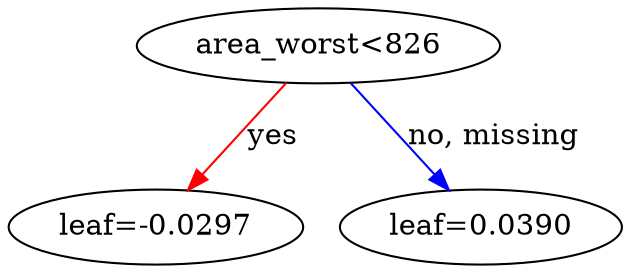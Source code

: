 digraph {
    graph [ rankdir=TB ]
    graph [ rankdir="UD" ]

    0 [ label="area_worst<826" ]
    0 -> 1 [label="yes" color="#FF0000"]
    0 -> 2 [label="no, missing" color="#0000FF"]

    1 [ label="leaf=-0.0297" ]

    2 [ label="leaf=0.0390" ]
}
